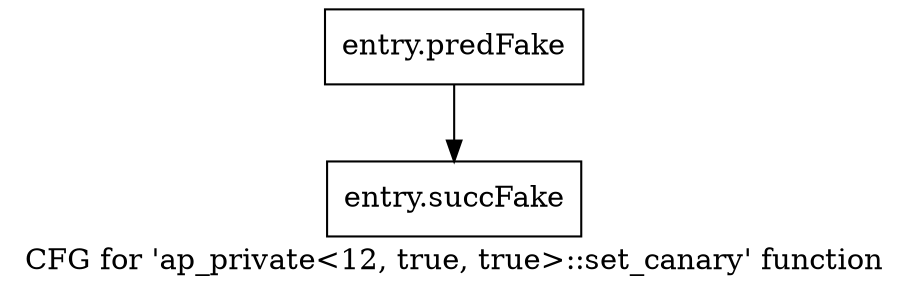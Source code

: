 digraph "CFG for 'ap_private\<12, true, true\>::set_canary' function" {
	label="CFG for 'ap_private\<12, true, true\>::set_canary' function";

	Node0x58f2df0 [shape=record,filename="",linenumber="",label="{entry.predFake}"];
	Node0x58f2df0 -> Node0x5b2c240[ callList="" memoryops="" filename="/home/omerfaruk/tools/Xilinx/Vitis_HLS/2023.2/include/etc/ap_private.h" execusionnum="3"];
	Node0x5b2c240 [shape=record,filename="/home/omerfaruk/tools/Xilinx/Vitis_HLS/2023.2/include/etc/ap_private.h",linenumber="1385",label="{entry.succFake}"];
}
